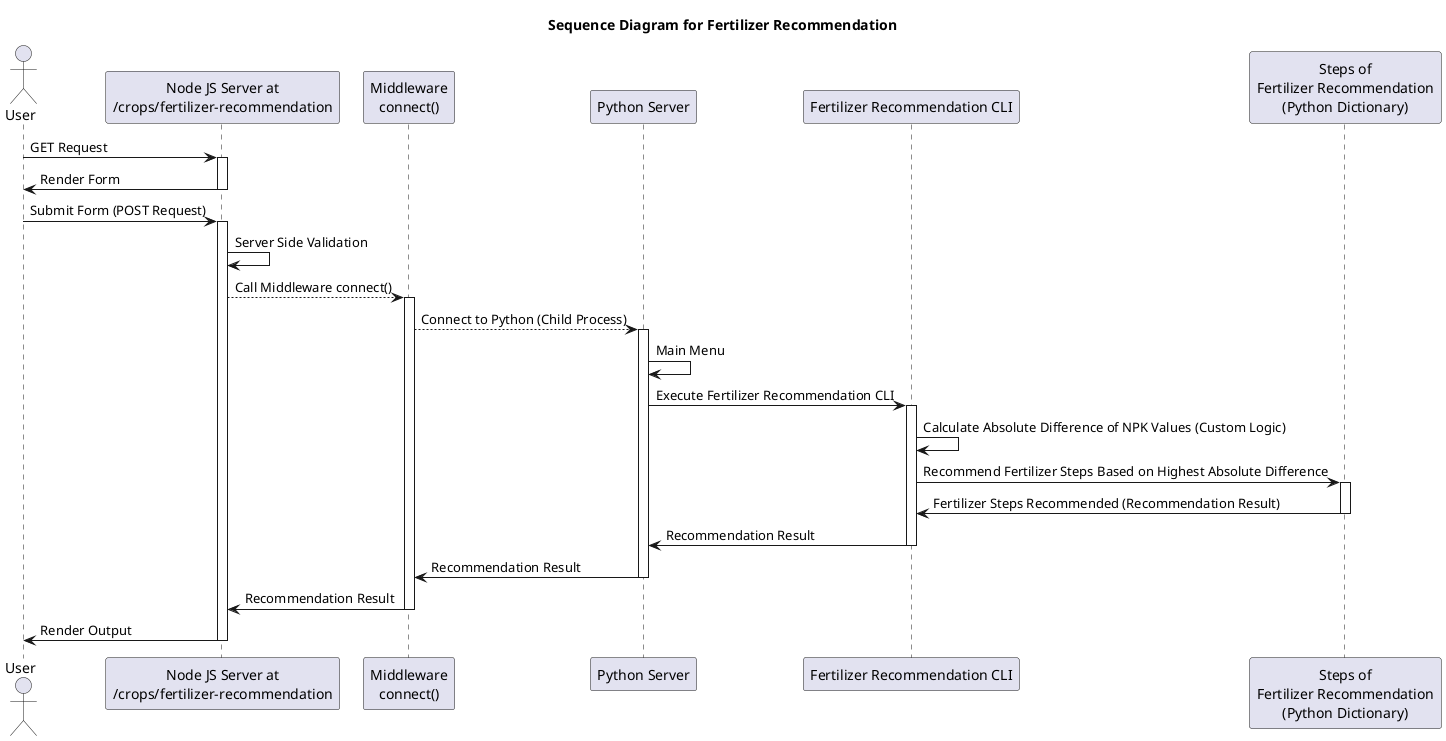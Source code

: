@startuml Fertilizer Recommendation
title Sequence Diagram for Fertilizer Recommendation

actor User as U
participant "Node JS Server at\n/crops/fertilizer-recommendation" as WS
participant "Middleware\nconnect()" as M
participant "Python Server" as PS
participant "Fertilizer Recommendation CLI" as FR
participant "Steps of\nFertilizer Recommendation\n(Python Dictionary)" as FD

U -> WS: GET Request
activate WS
WS -> U: Render Form
deactivate WS
U -> WS: Submit Form (POST Request)
activate WS
WS -> WS: Server Side Validation
WS --> M: Call Middleware connect()
activate M
M --> PS: Connect to Python (Child Process)
activate PS
PS -> PS: Main Menu
PS -> FR: Execute Fertilizer Recommendation CLI
activate FR
FR -> FR: Calculate Absolute Difference of NPK Values (Custom Logic)
FR -> FD: Recommend Fertilizer Steps Based on Highest Absolute Difference
activate FD
FD -> FR: Fertilizer Steps Recommended (Recommendation Result)
deactivate FD
FR -> PS: Recommendation Result
deactivate FR
PS -> M: Recommendation Result
deactivate PS
M -> WS: Recommendation Result
deactivate M
WS -> U: Render Output
deactivate WS
@enduml